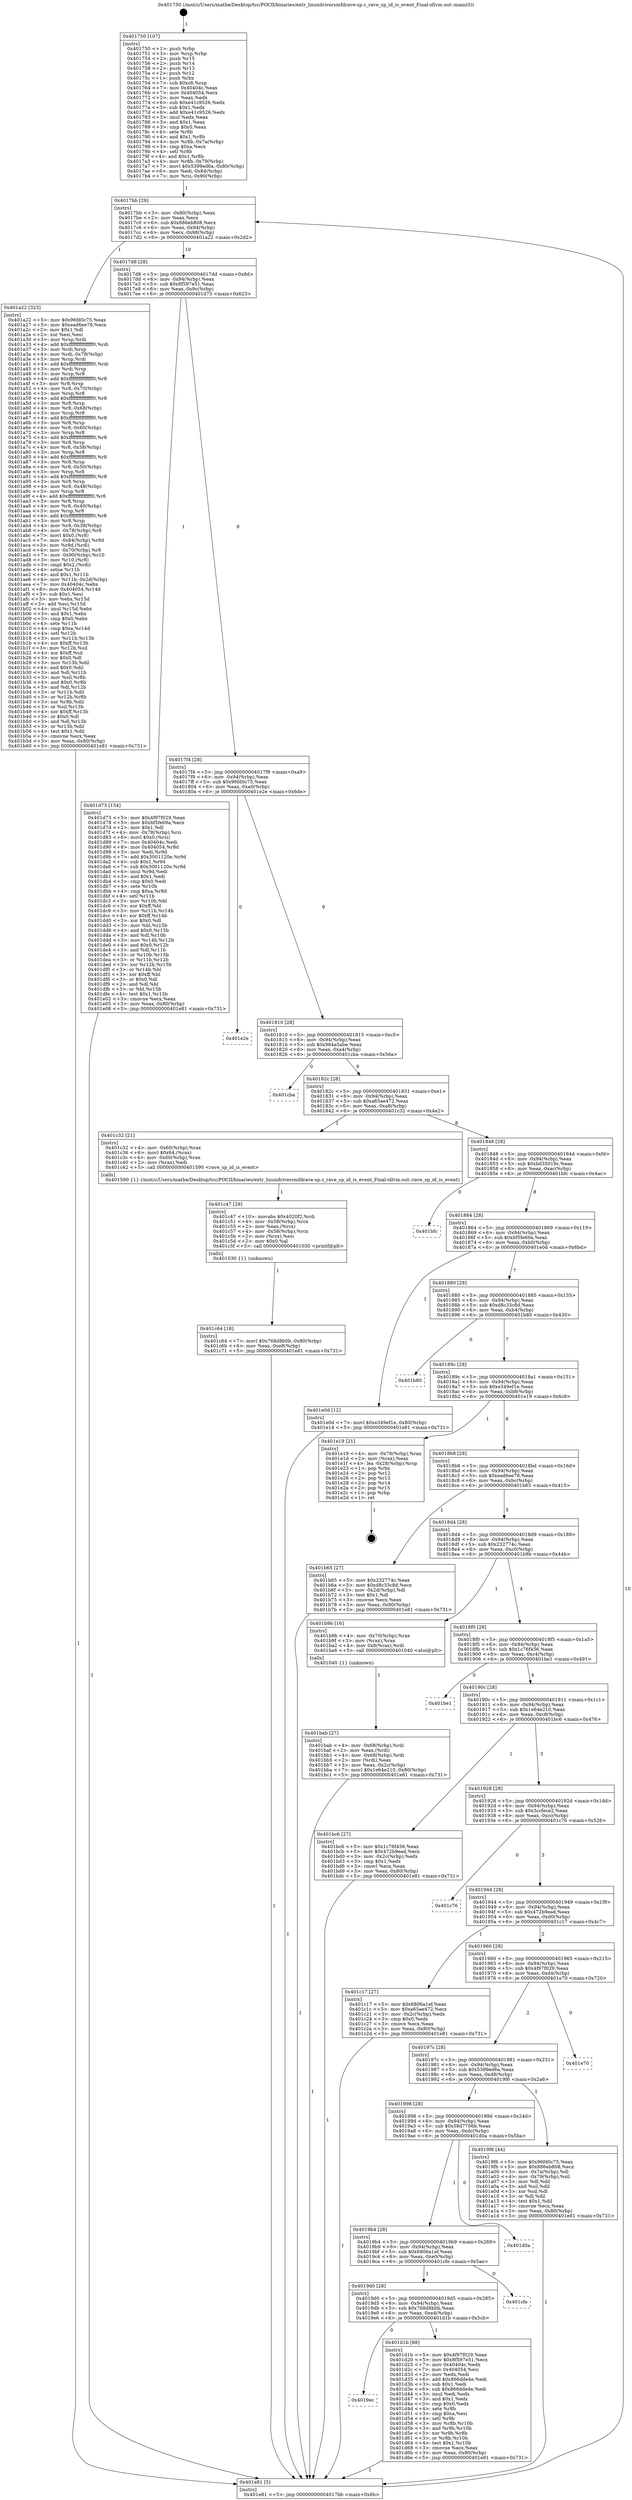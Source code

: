 digraph "0x401750" {
  label = "0x401750 (/mnt/c/Users/mathe/Desktop/tcc/POCII/binaries/extr_linuxdriversmfdrave-sp.c_rave_sp_id_is_event_Final-ollvm.out::main(0))"
  labelloc = "t"
  node[shape=record]

  Entry [label="",width=0.3,height=0.3,shape=circle,fillcolor=black,style=filled]
  "0x4017bb" [label="{
     0x4017bb [29]\l
     | [instrs]\l
     &nbsp;&nbsp;0x4017bb \<+3\>: mov -0x80(%rbp),%eax\l
     &nbsp;&nbsp;0x4017be \<+2\>: mov %eax,%ecx\l
     &nbsp;&nbsp;0x4017c0 \<+6\>: sub $0x886eb808,%ecx\l
     &nbsp;&nbsp;0x4017c6 \<+6\>: mov %eax,-0x94(%rbp)\l
     &nbsp;&nbsp;0x4017cc \<+6\>: mov %ecx,-0x98(%rbp)\l
     &nbsp;&nbsp;0x4017d2 \<+6\>: je 0000000000401a22 \<main+0x2d2\>\l
  }"]
  "0x401a22" [label="{
     0x401a22 [323]\l
     | [instrs]\l
     &nbsp;&nbsp;0x401a22 \<+5\>: mov $0x96fd0c75,%eax\l
     &nbsp;&nbsp;0x401a27 \<+5\>: mov $0xead6ee78,%ecx\l
     &nbsp;&nbsp;0x401a2c \<+2\>: mov $0x1,%dl\l
     &nbsp;&nbsp;0x401a2e \<+2\>: xor %esi,%esi\l
     &nbsp;&nbsp;0x401a30 \<+3\>: mov %rsp,%rdi\l
     &nbsp;&nbsp;0x401a33 \<+4\>: add $0xfffffffffffffff0,%rdi\l
     &nbsp;&nbsp;0x401a37 \<+3\>: mov %rdi,%rsp\l
     &nbsp;&nbsp;0x401a3a \<+4\>: mov %rdi,-0x78(%rbp)\l
     &nbsp;&nbsp;0x401a3e \<+3\>: mov %rsp,%rdi\l
     &nbsp;&nbsp;0x401a41 \<+4\>: add $0xfffffffffffffff0,%rdi\l
     &nbsp;&nbsp;0x401a45 \<+3\>: mov %rdi,%rsp\l
     &nbsp;&nbsp;0x401a48 \<+3\>: mov %rsp,%r8\l
     &nbsp;&nbsp;0x401a4b \<+4\>: add $0xfffffffffffffff0,%r8\l
     &nbsp;&nbsp;0x401a4f \<+3\>: mov %r8,%rsp\l
     &nbsp;&nbsp;0x401a52 \<+4\>: mov %r8,-0x70(%rbp)\l
     &nbsp;&nbsp;0x401a56 \<+3\>: mov %rsp,%r8\l
     &nbsp;&nbsp;0x401a59 \<+4\>: add $0xfffffffffffffff0,%r8\l
     &nbsp;&nbsp;0x401a5d \<+3\>: mov %r8,%rsp\l
     &nbsp;&nbsp;0x401a60 \<+4\>: mov %r8,-0x68(%rbp)\l
     &nbsp;&nbsp;0x401a64 \<+3\>: mov %rsp,%r8\l
     &nbsp;&nbsp;0x401a67 \<+4\>: add $0xfffffffffffffff0,%r8\l
     &nbsp;&nbsp;0x401a6b \<+3\>: mov %r8,%rsp\l
     &nbsp;&nbsp;0x401a6e \<+4\>: mov %r8,-0x60(%rbp)\l
     &nbsp;&nbsp;0x401a72 \<+3\>: mov %rsp,%r8\l
     &nbsp;&nbsp;0x401a75 \<+4\>: add $0xfffffffffffffff0,%r8\l
     &nbsp;&nbsp;0x401a79 \<+3\>: mov %r8,%rsp\l
     &nbsp;&nbsp;0x401a7c \<+4\>: mov %r8,-0x58(%rbp)\l
     &nbsp;&nbsp;0x401a80 \<+3\>: mov %rsp,%r8\l
     &nbsp;&nbsp;0x401a83 \<+4\>: add $0xfffffffffffffff0,%r8\l
     &nbsp;&nbsp;0x401a87 \<+3\>: mov %r8,%rsp\l
     &nbsp;&nbsp;0x401a8a \<+4\>: mov %r8,-0x50(%rbp)\l
     &nbsp;&nbsp;0x401a8e \<+3\>: mov %rsp,%r8\l
     &nbsp;&nbsp;0x401a91 \<+4\>: add $0xfffffffffffffff0,%r8\l
     &nbsp;&nbsp;0x401a95 \<+3\>: mov %r8,%rsp\l
     &nbsp;&nbsp;0x401a98 \<+4\>: mov %r8,-0x48(%rbp)\l
     &nbsp;&nbsp;0x401a9c \<+3\>: mov %rsp,%r8\l
     &nbsp;&nbsp;0x401a9f \<+4\>: add $0xfffffffffffffff0,%r8\l
     &nbsp;&nbsp;0x401aa3 \<+3\>: mov %r8,%rsp\l
     &nbsp;&nbsp;0x401aa6 \<+4\>: mov %r8,-0x40(%rbp)\l
     &nbsp;&nbsp;0x401aaa \<+3\>: mov %rsp,%r8\l
     &nbsp;&nbsp;0x401aad \<+4\>: add $0xfffffffffffffff0,%r8\l
     &nbsp;&nbsp;0x401ab1 \<+3\>: mov %r8,%rsp\l
     &nbsp;&nbsp;0x401ab4 \<+4\>: mov %r8,-0x38(%rbp)\l
     &nbsp;&nbsp;0x401ab8 \<+4\>: mov -0x78(%rbp),%r8\l
     &nbsp;&nbsp;0x401abc \<+7\>: movl $0x0,(%r8)\l
     &nbsp;&nbsp;0x401ac3 \<+7\>: mov -0x84(%rbp),%r9d\l
     &nbsp;&nbsp;0x401aca \<+3\>: mov %r9d,(%rdi)\l
     &nbsp;&nbsp;0x401acd \<+4\>: mov -0x70(%rbp),%r8\l
     &nbsp;&nbsp;0x401ad1 \<+7\>: mov -0x90(%rbp),%r10\l
     &nbsp;&nbsp;0x401ad8 \<+3\>: mov %r10,(%r8)\l
     &nbsp;&nbsp;0x401adb \<+3\>: cmpl $0x2,(%rdi)\l
     &nbsp;&nbsp;0x401ade \<+4\>: setne %r11b\l
     &nbsp;&nbsp;0x401ae2 \<+4\>: and $0x1,%r11b\l
     &nbsp;&nbsp;0x401ae6 \<+4\>: mov %r11b,-0x2d(%rbp)\l
     &nbsp;&nbsp;0x401aea \<+7\>: mov 0x40404c,%ebx\l
     &nbsp;&nbsp;0x401af1 \<+8\>: mov 0x404054,%r14d\l
     &nbsp;&nbsp;0x401af9 \<+3\>: sub $0x1,%esi\l
     &nbsp;&nbsp;0x401afc \<+3\>: mov %ebx,%r15d\l
     &nbsp;&nbsp;0x401aff \<+3\>: add %esi,%r15d\l
     &nbsp;&nbsp;0x401b02 \<+4\>: imul %r15d,%ebx\l
     &nbsp;&nbsp;0x401b06 \<+3\>: and $0x1,%ebx\l
     &nbsp;&nbsp;0x401b09 \<+3\>: cmp $0x0,%ebx\l
     &nbsp;&nbsp;0x401b0c \<+4\>: sete %r11b\l
     &nbsp;&nbsp;0x401b10 \<+4\>: cmp $0xa,%r14d\l
     &nbsp;&nbsp;0x401b14 \<+4\>: setl %r12b\l
     &nbsp;&nbsp;0x401b18 \<+3\>: mov %r11b,%r13b\l
     &nbsp;&nbsp;0x401b1b \<+4\>: xor $0xff,%r13b\l
     &nbsp;&nbsp;0x401b1f \<+3\>: mov %r12b,%sil\l
     &nbsp;&nbsp;0x401b22 \<+4\>: xor $0xff,%sil\l
     &nbsp;&nbsp;0x401b26 \<+3\>: xor $0x0,%dl\l
     &nbsp;&nbsp;0x401b29 \<+3\>: mov %r13b,%dil\l
     &nbsp;&nbsp;0x401b2c \<+4\>: and $0x0,%dil\l
     &nbsp;&nbsp;0x401b30 \<+3\>: and %dl,%r11b\l
     &nbsp;&nbsp;0x401b33 \<+3\>: mov %sil,%r8b\l
     &nbsp;&nbsp;0x401b36 \<+4\>: and $0x0,%r8b\l
     &nbsp;&nbsp;0x401b3a \<+3\>: and %dl,%r12b\l
     &nbsp;&nbsp;0x401b3d \<+3\>: or %r11b,%dil\l
     &nbsp;&nbsp;0x401b40 \<+3\>: or %r12b,%r8b\l
     &nbsp;&nbsp;0x401b43 \<+3\>: xor %r8b,%dil\l
     &nbsp;&nbsp;0x401b46 \<+3\>: or %sil,%r13b\l
     &nbsp;&nbsp;0x401b49 \<+4\>: xor $0xff,%r13b\l
     &nbsp;&nbsp;0x401b4d \<+3\>: or $0x0,%dl\l
     &nbsp;&nbsp;0x401b50 \<+3\>: and %dl,%r13b\l
     &nbsp;&nbsp;0x401b53 \<+3\>: or %r13b,%dil\l
     &nbsp;&nbsp;0x401b56 \<+4\>: test $0x1,%dil\l
     &nbsp;&nbsp;0x401b5a \<+3\>: cmovne %ecx,%eax\l
     &nbsp;&nbsp;0x401b5d \<+3\>: mov %eax,-0x80(%rbp)\l
     &nbsp;&nbsp;0x401b60 \<+5\>: jmp 0000000000401e81 \<main+0x731\>\l
  }"]
  "0x4017d8" [label="{
     0x4017d8 [28]\l
     | [instrs]\l
     &nbsp;&nbsp;0x4017d8 \<+5\>: jmp 00000000004017dd \<main+0x8d\>\l
     &nbsp;&nbsp;0x4017dd \<+6\>: mov -0x94(%rbp),%eax\l
     &nbsp;&nbsp;0x4017e3 \<+5\>: sub $0x8f597e51,%eax\l
     &nbsp;&nbsp;0x4017e8 \<+6\>: mov %eax,-0x9c(%rbp)\l
     &nbsp;&nbsp;0x4017ee \<+6\>: je 0000000000401d73 \<main+0x623\>\l
  }"]
  Exit [label="",width=0.3,height=0.3,shape=circle,fillcolor=black,style=filled,peripheries=2]
  "0x401d73" [label="{
     0x401d73 [154]\l
     | [instrs]\l
     &nbsp;&nbsp;0x401d73 \<+5\>: mov $0x4f97f029,%eax\l
     &nbsp;&nbsp;0x401d78 \<+5\>: mov $0xbf5fe69a,%ecx\l
     &nbsp;&nbsp;0x401d7d \<+2\>: mov $0x1,%dl\l
     &nbsp;&nbsp;0x401d7f \<+4\>: mov -0x78(%rbp),%rsi\l
     &nbsp;&nbsp;0x401d83 \<+6\>: movl $0x0,(%rsi)\l
     &nbsp;&nbsp;0x401d89 \<+7\>: mov 0x40404c,%edi\l
     &nbsp;&nbsp;0x401d90 \<+8\>: mov 0x404054,%r8d\l
     &nbsp;&nbsp;0x401d98 \<+3\>: mov %edi,%r9d\l
     &nbsp;&nbsp;0x401d9b \<+7\>: add $0x3001120e,%r9d\l
     &nbsp;&nbsp;0x401da2 \<+4\>: sub $0x1,%r9d\l
     &nbsp;&nbsp;0x401da6 \<+7\>: sub $0x3001120e,%r9d\l
     &nbsp;&nbsp;0x401dad \<+4\>: imul %r9d,%edi\l
     &nbsp;&nbsp;0x401db1 \<+3\>: and $0x1,%edi\l
     &nbsp;&nbsp;0x401db4 \<+3\>: cmp $0x0,%edi\l
     &nbsp;&nbsp;0x401db7 \<+4\>: sete %r10b\l
     &nbsp;&nbsp;0x401dbb \<+4\>: cmp $0xa,%r8d\l
     &nbsp;&nbsp;0x401dbf \<+4\>: setl %r11b\l
     &nbsp;&nbsp;0x401dc3 \<+3\>: mov %r10b,%bl\l
     &nbsp;&nbsp;0x401dc6 \<+3\>: xor $0xff,%bl\l
     &nbsp;&nbsp;0x401dc9 \<+3\>: mov %r11b,%r14b\l
     &nbsp;&nbsp;0x401dcc \<+4\>: xor $0xff,%r14b\l
     &nbsp;&nbsp;0x401dd0 \<+3\>: xor $0x0,%dl\l
     &nbsp;&nbsp;0x401dd3 \<+3\>: mov %bl,%r15b\l
     &nbsp;&nbsp;0x401dd6 \<+4\>: and $0x0,%r15b\l
     &nbsp;&nbsp;0x401dda \<+3\>: and %dl,%r10b\l
     &nbsp;&nbsp;0x401ddd \<+3\>: mov %r14b,%r12b\l
     &nbsp;&nbsp;0x401de0 \<+4\>: and $0x0,%r12b\l
     &nbsp;&nbsp;0x401de4 \<+3\>: and %dl,%r11b\l
     &nbsp;&nbsp;0x401de7 \<+3\>: or %r10b,%r15b\l
     &nbsp;&nbsp;0x401dea \<+3\>: or %r11b,%r12b\l
     &nbsp;&nbsp;0x401ded \<+3\>: xor %r12b,%r15b\l
     &nbsp;&nbsp;0x401df0 \<+3\>: or %r14b,%bl\l
     &nbsp;&nbsp;0x401df3 \<+3\>: xor $0xff,%bl\l
     &nbsp;&nbsp;0x401df6 \<+3\>: or $0x0,%dl\l
     &nbsp;&nbsp;0x401df9 \<+2\>: and %dl,%bl\l
     &nbsp;&nbsp;0x401dfb \<+3\>: or %bl,%r15b\l
     &nbsp;&nbsp;0x401dfe \<+4\>: test $0x1,%r15b\l
     &nbsp;&nbsp;0x401e02 \<+3\>: cmovne %ecx,%eax\l
     &nbsp;&nbsp;0x401e05 \<+3\>: mov %eax,-0x80(%rbp)\l
     &nbsp;&nbsp;0x401e08 \<+5\>: jmp 0000000000401e81 \<main+0x731\>\l
  }"]
  "0x4017f4" [label="{
     0x4017f4 [28]\l
     | [instrs]\l
     &nbsp;&nbsp;0x4017f4 \<+5\>: jmp 00000000004017f9 \<main+0xa9\>\l
     &nbsp;&nbsp;0x4017f9 \<+6\>: mov -0x94(%rbp),%eax\l
     &nbsp;&nbsp;0x4017ff \<+5\>: sub $0x96fd0c75,%eax\l
     &nbsp;&nbsp;0x401804 \<+6\>: mov %eax,-0xa0(%rbp)\l
     &nbsp;&nbsp;0x40180a \<+6\>: je 0000000000401e2e \<main+0x6de\>\l
  }"]
  "0x4019ec" [label="{
     0x4019ec\l
  }", style=dashed]
  "0x401e2e" [label="{
     0x401e2e\l
  }", style=dashed]
  "0x401810" [label="{
     0x401810 [28]\l
     | [instrs]\l
     &nbsp;&nbsp;0x401810 \<+5\>: jmp 0000000000401815 \<main+0xc5\>\l
     &nbsp;&nbsp;0x401815 \<+6\>: mov -0x94(%rbp),%eax\l
     &nbsp;&nbsp;0x40181b \<+5\>: sub $0x984a5abe,%eax\l
     &nbsp;&nbsp;0x401820 \<+6\>: mov %eax,-0xa4(%rbp)\l
     &nbsp;&nbsp;0x401826 \<+6\>: je 0000000000401cba \<main+0x56a\>\l
  }"]
  "0x401d1b" [label="{
     0x401d1b [88]\l
     | [instrs]\l
     &nbsp;&nbsp;0x401d1b \<+5\>: mov $0x4f97f029,%eax\l
     &nbsp;&nbsp;0x401d20 \<+5\>: mov $0x8f597e51,%ecx\l
     &nbsp;&nbsp;0x401d25 \<+7\>: mov 0x40404c,%edx\l
     &nbsp;&nbsp;0x401d2c \<+7\>: mov 0x404054,%esi\l
     &nbsp;&nbsp;0x401d33 \<+2\>: mov %edx,%edi\l
     &nbsp;&nbsp;0x401d35 \<+6\>: add $0x866dde4e,%edi\l
     &nbsp;&nbsp;0x401d3b \<+3\>: sub $0x1,%edi\l
     &nbsp;&nbsp;0x401d3e \<+6\>: sub $0x866dde4e,%edi\l
     &nbsp;&nbsp;0x401d44 \<+3\>: imul %edi,%edx\l
     &nbsp;&nbsp;0x401d47 \<+3\>: and $0x1,%edx\l
     &nbsp;&nbsp;0x401d4a \<+3\>: cmp $0x0,%edx\l
     &nbsp;&nbsp;0x401d4d \<+4\>: sete %r8b\l
     &nbsp;&nbsp;0x401d51 \<+3\>: cmp $0xa,%esi\l
     &nbsp;&nbsp;0x401d54 \<+4\>: setl %r9b\l
     &nbsp;&nbsp;0x401d58 \<+3\>: mov %r8b,%r10b\l
     &nbsp;&nbsp;0x401d5b \<+3\>: and %r9b,%r10b\l
     &nbsp;&nbsp;0x401d5e \<+3\>: xor %r9b,%r8b\l
     &nbsp;&nbsp;0x401d61 \<+3\>: or %r8b,%r10b\l
     &nbsp;&nbsp;0x401d64 \<+4\>: test $0x1,%r10b\l
     &nbsp;&nbsp;0x401d68 \<+3\>: cmovne %ecx,%eax\l
     &nbsp;&nbsp;0x401d6b \<+3\>: mov %eax,-0x80(%rbp)\l
     &nbsp;&nbsp;0x401d6e \<+5\>: jmp 0000000000401e81 \<main+0x731\>\l
  }"]
  "0x401cba" [label="{
     0x401cba\l
  }", style=dashed]
  "0x40182c" [label="{
     0x40182c [28]\l
     | [instrs]\l
     &nbsp;&nbsp;0x40182c \<+5\>: jmp 0000000000401831 \<main+0xe1\>\l
     &nbsp;&nbsp;0x401831 \<+6\>: mov -0x94(%rbp),%eax\l
     &nbsp;&nbsp;0x401837 \<+5\>: sub $0xa65ae472,%eax\l
     &nbsp;&nbsp;0x40183c \<+6\>: mov %eax,-0xa8(%rbp)\l
     &nbsp;&nbsp;0x401842 \<+6\>: je 0000000000401c32 \<main+0x4e2\>\l
  }"]
  "0x4019d0" [label="{
     0x4019d0 [28]\l
     | [instrs]\l
     &nbsp;&nbsp;0x4019d0 \<+5\>: jmp 00000000004019d5 \<main+0x285\>\l
     &nbsp;&nbsp;0x4019d5 \<+6\>: mov -0x94(%rbp),%eax\l
     &nbsp;&nbsp;0x4019db \<+5\>: sub $0x768d8b0b,%eax\l
     &nbsp;&nbsp;0x4019e0 \<+6\>: mov %eax,-0xe4(%rbp)\l
     &nbsp;&nbsp;0x4019e6 \<+6\>: je 0000000000401d1b \<main+0x5cb\>\l
  }"]
  "0x401c32" [label="{
     0x401c32 [21]\l
     | [instrs]\l
     &nbsp;&nbsp;0x401c32 \<+4\>: mov -0x60(%rbp),%rax\l
     &nbsp;&nbsp;0x401c36 \<+6\>: movl $0x64,(%rax)\l
     &nbsp;&nbsp;0x401c3c \<+4\>: mov -0x60(%rbp),%rax\l
     &nbsp;&nbsp;0x401c40 \<+2\>: mov (%rax),%edi\l
     &nbsp;&nbsp;0x401c42 \<+5\>: call 0000000000401590 \<rave_sp_id_is_event\>\l
     | [calls]\l
     &nbsp;&nbsp;0x401590 \{1\} (/mnt/c/Users/mathe/Desktop/tcc/POCII/binaries/extr_linuxdriversmfdrave-sp.c_rave_sp_id_is_event_Final-ollvm.out::rave_sp_id_is_event)\l
  }"]
  "0x401848" [label="{
     0x401848 [28]\l
     | [instrs]\l
     &nbsp;&nbsp;0x401848 \<+5\>: jmp 000000000040184d \<main+0xfd\>\l
     &nbsp;&nbsp;0x40184d \<+6\>: mov -0x94(%rbp),%eax\l
     &nbsp;&nbsp;0x401853 \<+5\>: sub $0xbd35019c,%eax\l
     &nbsp;&nbsp;0x401858 \<+6\>: mov %eax,-0xac(%rbp)\l
     &nbsp;&nbsp;0x40185e \<+6\>: je 0000000000401bfc \<main+0x4ac\>\l
  }"]
  "0x401cfe" [label="{
     0x401cfe\l
  }", style=dashed]
  "0x401bfc" [label="{
     0x401bfc\l
  }", style=dashed]
  "0x401864" [label="{
     0x401864 [28]\l
     | [instrs]\l
     &nbsp;&nbsp;0x401864 \<+5\>: jmp 0000000000401869 \<main+0x119\>\l
     &nbsp;&nbsp;0x401869 \<+6\>: mov -0x94(%rbp),%eax\l
     &nbsp;&nbsp;0x40186f \<+5\>: sub $0xbf5fe69a,%eax\l
     &nbsp;&nbsp;0x401874 \<+6\>: mov %eax,-0xb0(%rbp)\l
     &nbsp;&nbsp;0x40187a \<+6\>: je 0000000000401e0d \<main+0x6bd\>\l
  }"]
  "0x4019b4" [label="{
     0x4019b4 [28]\l
     | [instrs]\l
     &nbsp;&nbsp;0x4019b4 \<+5\>: jmp 00000000004019b9 \<main+0x269\>\l
     &nbsp;&nbsp;0x4019b9 \<+6\>: mov -0x94(%rbp),%eax\l
     &nbsp;&nbsp;0x4019bf \<+5\>: sub $0x6806a1ef,%eax\l
     &nbsp;&nbsp;0x4019c4 \<+6\>: mov %eax,-0xe0(%rbp)\l
     &nbsp;&nbsp;0x4019ca \<+6\>: je 0000000000401cfe \<main+0x5ae\>\l
  }"]
  "0x401e0d" [label="{
     0x401e0d [12]\l
     | [instrs]\l
     &nbsp;&nbsp;0x401e0d \<+7\>: movl $0xe349ef1e,-0x80(%rbp)\l
     &nbsp;&nbsp;0x401e14 \<+5\>: jmp 0000000000401e81 \<main+0x731\>\l
  }"]
  "0x401880" [label="{
     0x401880 [28]\l
     | [instrs]\l
     &nbsp;&nbsp;0x401880 \<+5\>: jmp 0000000000401885 \<main+0x135\>\l
     &nbsp;&nbsp;0x401885 \<+6\>: mov -0x94(%rbp),%eax\l
     &nbsp;&nbsp;0x40188b \<+5\>: sub $0xd8c33c8d,%eax\l
     &nbsp;&nbsp;0x401890 \<+6\>: mov %eax,-0xb4(%rbp)\l
     &nbsp;&nbsp;0x401896 \<+6\>: je 0000000000401b80 \<main+0x430\>\l
  }"]
  "0x401d0a" [label="{
     0x401d0a\l
  }", style=dashed]
  "0x401b80" [label="{
     0x401b80\l
  }", style=dashed]
  "0x40189c" [label="{
     0x40189c [28]\l
     | [instrs]\l
     &nbsp;&nbsp;0x40189c \<+5\>: jmp 00000000004018a1 \<main+0x151\>\l
     &nbsp;&nbsp;0x4018a1 \<+6\>: mov -0x94(%rbp),%eax\l
     &nbsp;&nbsp;0x4018a7 \<+5\>: sub $0xe349ef1e,%eax\l
     &nbsp;&nbsp;0x4018ac \<+6\>: mov %eax,-0xb8(%rbp)\l
     &nbsp;&nbsp;0x4018b2 \<+6\>: je 0000000000401e19 \<main+0x6c9\>\l
  }"]
  "0x401c64" [label="{
     0x401c64 [18]\l
     | [instrs]\l
     &nbsp;&nbsp;0x401c64 \<+7\>: movl $0x768d8b0b,-0x80(%rbp)\l
     &nbsp;&nbsp;0x401c6b \<+6\>: mov %eax,-0xe8(%rbp)\l
     &nbsp;&nbsp;0x401c71 \<+5\>: jmp 0000000000401e81 \<main+0x731\>\l
  }"]
  "0x401e19" [label="{
     0x401e19 [21]\l
     | [instrs]\l
     &nbsp;&nbsp;0x401e19 \<+4\>: mov -0x78(%rbp),%rax\l
     &nbsp;&nbsp;0x401e1d \<+2\>: mov (%rax),%eax\l
     &nbsp;&nbsp;0x401e1f \<+4\>: lea -0x28(%rbp),%rsp\l
     &nbsp;&nbsp;0x401e23 \<+1\>: pop %rbx\l
     &nbsp;&nbsp;0x401e24 \<+2\>: pop %r12\l
     &nbsp;&nbsp;0x401e26 \<+2\>: pop %r13\l
     &nbsp;&nbsp;0x401e28 \<+2\>: pop %r14\l
     &nbsp;&nbsp;0x401e2a \<+2\>: pop %r15\l
     &nbsp;&nbsp;0x401e2c \<+1\>: pop %rbp\l
     &nbsp;&nbsp;0x401e2d \<+1\>: ret\l
  }"]
  "0x4018b8" [label="{
     0x4018b8 [28]\l
     | [instrs]\l
     &nbsp;&nbsp;0x4018b8 \<+5\>: jmp 00000000004018bd \<main+0x16d\>\l
     &nbsp;&nbsp;0x4018bd \<+6\>: mov -0x94(%rbp),%eax\l
     &nbsp;&nbsp;0x4018c3 \<+5\>: sub $0xead6ee78,%eax\l
     &nbsp;&nbsp;0x4018c8 \<+6\>: mov %eax,-0xbc(%rbp)\l
     &nbsp;&nbsp;0x4018ce \<+6\>: je 0000000000401b65 \<main+0x415\>\l
  }"]
  "0x401c47" [label="{
     0x401c47 [29]\l
     | [instrs]\l
     &nbsp;&nbsp;0x401c47 \<+10\>: movabs $0x4020f2,%rdi\l
     &nbsp;&nbsp;0x401c51 \<+4\>: mov -0x58(%rbp),%rcx\l
     &nbsp;&nbsp;0x401c55 \<+2\>: mov %eax,(%rcx)\l
     &nbsp;&nbsp;0x401c57 \<+4\>: mov -0x58(%rbp),%rcx\l
     &nbsp;&nbsp;0x401c5b \<+2\>: mov (%rcx),%esi\l
     &nbsp;&nbsp;0x401c5d \<+2\>: mov $0x0,%al\l
     &nbsp;&nbsp;0x401c5f \<+5\>: call 0000000000401030 \<printf@plt\>\l
     | [calls]\l
     &nbsp;&nbsp;0x401030 \{1\} (unknown)\l
  }"]
  "0x401b65" [label="{
     0x401b65 [27]\l
     | [instrs]\l
     &nbsp;&nbsp;0x401b65 \<+5\>: mov $0x232774c,%eax\l
     &nbsp;&nbsp;0x401b6a \<+5\>: mov $0xd8c33c8d,%ecx\l
     &nbsp;&nbsp;0x401b6f \<+3\>: mov -0x2d(%rbp),%dl\l
     &nbsp;&nbsp;0x401b72 \<+3\>: test $0x1,%dl\l
     &nbsp;&nbsp;0x401b75 \<+3\>: cmovne %ecx,%eax\l
     &nbsp;&nbsp;0x401b78 \<+3\>: mov %eax,-0x80(%rbp)\l
     &nbsp;&nbsp;0x401b7b \<+5\>: jmp 0000000000401e81 \<main+0x731\>\l
  }"]
  "0x4018d4" [label="{
     0x4018d4 [28]\l
     | [instrs]\l
     &nbsp;&nbsp;0x4018d4 \<+5\>: jmp 00000000004018d9 \<main+0x189\>\l
     &nbsp;&nbsp;0x4018d9 \<+6\>: mov -0x94(%rbp),%eax\l
     &nbsp;&nbsp;0x4018df \<+5\>: sub $0x232774c,%eax\l
     &nbsp;&nbsp;0x4018e4 \<+6\>: mov %eax,-0xc0(%rbp)\l
     &nbsp;&nbsp;0x4018ea \<+6\>: je 0000000000401b9b \<main+0x44b\>\l
  }"]
  "0x401bab" [label="{
     0x401bab [27]\l
     | [instrs]\l
     &nbsp;&nbsp;0x401bab \<+4\>: mov -0x68(%rbp),%rdi\l
     &nbsp;&nbsp;0x401baf \<+2\>: mov %eax,(%rdi)\l
     &nbsp;&nbsp;0x401bb1 \<+4\>: mov -0x68(%rbp),%rdi\l
     &nbsp;&nbsp;0x401bb5 \<+2\>: mov (%rdi),%eax\l
     &nbsp;&nbsp;0x401bb7 \<+3\>: mov %eax,-0x2c(%rbp)\l
     &nbsp;&nbsp;0x401bba \<+7\>: movl $0x1e64e210,-0x80(%rbp)\l
     &nbsp;&nbsp;0x401bc1 \<+5\>: jmp 0000000000401e81 \<main+0x731\>\l
  }"]
  "0x401b9b" [label="{
     0x401b9b [16]\l
     | [instrs]\l
     &nbsp;&nbsp;0x401b9b \<+4\>: mov -0x70(%rbp),%rax\l
     &nbsp;&nbsp;0x401b9f \<+3\>: mov (%rax),%rax\l
     &nbsp;&nbsp;0x401ba2 \<+4\>: mov 0x8(%rax),%rdi\l
     &nbsp;&nbsp;0x401ba6 \<+5\>: call 0000000000401040 \<atoi@plt\>\l
     | [calls]\l
     &nbsp;&nbsp;0x401040 \{1\} (unknown)\l
  }"]
  "0x4018f0" [label="{
     0x4018f0 [28]\l
     | [instrs]\l
     &nbsp;&nbsp;0x4018f0 \<+5\>: jmp 00000000004018f5 \<main+0x1a5\>\l
     &nbsp;&nbsp;0x4018f5 \<+6\>: mov -0x94(%rbp),%eax\l
     &nbsp;&nbsp;0x4018fb \<+5\>: sub $0x1c76f456,%eax\l
     &nbsp;&nbsp;0x401900 \<+6\>: mov %eax,-0xc4(%rbp)\l
     &nbsp;&nbsp;0x401906 \<+6\>: je 0000000000401be1 \<main+0x491\>\l
  }"]
  "0x401750" [label="{
     0x401750 [107]\l
     | [instrs]\l
     &nbsp;&nbsp;0x401750 \<+1\>: push %rbp\l
     &nbsp;&nbsp;0x401751 \<+3\>: mov %rsp,%rbp\l
     &nbsp;&nbsp;0x401754 \<+2\>: push %r15\l
     &nbsp;&nbsp;0x401756 \<+2\>: push %r14\l
     &nbsp;&nbsp;0x401758 \<+2\>: push %r13\l
     &nbsp;&nbsp;0x40175a \<+2\>: push %r12\l
     &nbsp;&nbsp;0x40175c \<+1\>: push %rbx\l
     &nbsp;&nbsp;0x40175d \<+7\>: sub $0xc8,%rsp\l
     &nbsp;&nbsp;0x401764 \<+7\>: mov 0x40404c,%eax\l
     &nbsp;&nbsp;0x40176b \<+7\>: mov 0x404054,%ecx\l
     &nbsp;&nbsp;0x401772 \<+2\>: mov %eax,%edx\l
     &nbsp;&nbsp;0x401774 \<+6\>: sub $0xe41c9526,%edx\l
     &nbsp;&nbsp;0x40177a \<+3\>: sub $0x1,%edx\l
     &nbsp;&nbsp;0x40177d \<+6\>: add $0xe41c9526,%edx\l
     &nbsp;&nbsp;0x401783 \<+3\>: imul %edx,%eax\l
     &nbsp;&nbsp;0x401786 \<+3\>: and $0x1,%eax\l
     &nbsp;&nbsp;0x401789 \<+3\>: cmp $0x0,%eax\l
     &nbsp;&nbsp;0x40178c \<+4\>: sete %r8b\l
     &nbsp;&nbsp;0x401790 \<+4\>: and $0x1,%r8b\l
     &nbsp;&nbsp;0x401794 \<+4\>: mov %r8b,-0x7a(%rbp)\l
     &nbsp;&nbsp;0x401798 \<+3\>: cmp $0xa,%ecx\l
     &nbsp;&nbsp;0x40179b \<+4\>: setl %r8b\l
     &nbsp;&nbsp;0x40179f \<+4\>: and $0x1,%r8b\l
     &nbsp;&nbsp;0x4017a3 \<+4\>: mov %r8b,-0x79(%rbp)\l
     &nbsp;&nbsp;0x4017a7 \<+7\>: movl $0x5399ed6a,-0x80(%rbp)\l
     &nbsp;&nbsp;0x4017ae \<+6\>: mov %edi,-0x84(%rbp)\l
     &nbsp;&nbsp;0x4017b4 \<+7\>: mov %rsi,-0x90(%rbp)\l
  }"]
  "0x401be1" [label="{
     0x401be1\l
  }", style=dashed]
  "0x40190c" [label="{
     0x40190c [28]\l
     | [instrs]\l
     &nbsp;&nbsp;0x40190c \<+5\>: jmp 0000000000401911 \<main+0x1c1\>\l
     &nbsp;&nbsp;0x401911 \<+6\>: mov -0x94(%rbp),%eax\l
     &nbsp;&nbsp;0x401917 \<+5\>: sub $0x1e64e210,%eax\l
     &nbsp;&nbsp;0x40191c \<+6\>: mov %eax,-0xc8(%rbp)\l
     &nbsp;&nbsp;0x401922 \<+6\>: je 0000000000401bc6 \<main+0x476\>\l
  }"]
  "0x401e81" [label="{
     0x401e81 [5]\l
     | [instrs]\l
     &nbsp;&nbsp;0x401e81 \<+5\>: jmp 00000000004017bb \<main+0x6b\>\l
  }"]
  "0x401bc6" [label="{
     0x401bc6 [27]\l
     | [instrs]\l
     &nbsp;&nbsp;0x401bc6 \<+5\>: mov $0x1c76f456,%eax\l
     &nbsp;&nbsp;0x401bcb \<+5\>: mov $0x472b9ead,%ecx\l
     &nbsp;&nbsp;0x401bd0 \<+3\>: mov -0x2c(%rbp),%edx\l
     &nbsp;&nbsp;0x401bd3 \<+3\>: cmp $0x1,%edx\l
     &nbsp;&nbsp;0x401bd6 \<+3\>: cmovl %ecx,%eax\l
     &nbsp;&nbsp;0x401bd9 \<+3\>: mov %eax,-0x80(%rbp)\l
     &nbsp;&nbsp;0x401bdc \<+5\>: jmp 0000000000401e81 \<main+0x731\>\l
  }"]
  "0x401928" [label="{
     0x401928 [28]\l
     | [instrs]\l
     &nbsp;&nbsp;0x401928 \<+5\>: jmp 000000000040192d \<main+0x1dd\>\l
     &nbsp;&nbsp;0x40192d \<+6\>: mov -0x94(%rbp),%eax\l
     &nbsp;&nbsp;0x401933 \<+5\>: sub $0x3ccfece2,%eax\l
     &nbsp;&nbsp;0x401938 \<+6\>: mov %eax,-0xcc(%rbp)\l
     &nbsp;&nbsp;0x40193e \<+6\>: je 0000000000401c76 \<main+0x526\>\l
  }"]
  "0x401998" [label="{
     0x401998 [28]\l
     | [instrs]\l
     &nbsp;&nbsp;0x401998 \<+5\>: jmp 000000000040199d \<main+0x24d\>\l
     &nbsp;&nbsp;0x40199d \<+6\>: mov -0x94(%rbp),%eax\l
     &nbsp;&nbsp;0x4019a3 \<+5\>: sub $0x58d7706b,%eax\l
     &nbsp;&nbsp;0x4019a8 \<+6\>: mov %eax,-0xdc(%rbp)\l
     &nbsp;&nbsp;0x4019ae \<+6\>: je 0000000000401d0a \<main+0x5ba\>\l
  }"]
  "0x401c76" [label="{
     0x401c76\l
  }", style=dashed]
  "0x401944" [label="{
     0x401944 [28]\l
     | [instrs]\l
     &nbsp;&nbsp;0x401944 \<+5\>: jmp 0000000000401949 \<main+0x1f9\>\l
     &nbsp;&nbsp;0x401949 \<+6\>: mov -0x94(%rbp),%eax\l
     &nbsp;&nbsp;0x40194f \<+5\>: sub $0x472b9ead,%eax\l
     &nbsp;&nbsp;0x401954 \<+6\>: mov %eax,-0xd0(%rbp)\l
     &nbsp;&nbsp;0x40195a \<+6\>: je 0000000000401c17 \<main+0x4c7\>\l
  }"]
  "0x4019f6" [label="{
     0x4019f6 [44]\l
     | [instrs]\l
     &nbsp;&nbsp;0x4019f6 \<+5\>: mov $0x96fd0c75,%eax\l
     &nbsp;&nbsp;0x4019fb \<+5\>: mov $0x886eb808,%ecx\l
     &nbsp;&nbsp;0x401a00 \<+3\>: mov -0x7a(%rbp),%dl\l
     &nbsp;&nbsp;0x401a03 \<+4\>: mov -0x79(%rbp),%sil\l
     &nbsp;&nbsp;0x401a07 \<+3\>: mov %dl,%dil\l
     &nbsp;&nbsp;0x401a0a \<+3\>: and %sil,%dil\l
     &nbsp;&nbsp;0x401a0d \<+3\>: xor %sil,%dl\l
     &nbsp;&nbsp;0x401a10 \<+3\>: or %dl,%dil\l
     &nbsp;&nbsp;0x401a13 \<+4\>: test $0x1,%dil\l
     &nbsp;&nbsp;0x401a17 \<+3\>: cmovne %ecx,%eax\l
     &nbsp;&nbsp;0x401a1a \<+3\>: mov %eax,-0x80(%rbp)\l
     &nbsp;&nbsp;0x401a1d \<+5\>: jmp 0000000000401e81 \<main+0x731\>\l
  }"]
  "0x401c17" [label="{
     0x401c17 [27]\l
     | [instrs]\l
     &nbsp;&nbsp;0x401c17 \<+5\>: mov $0x6806a1ef,%eax\l
     &nbsp;&nbsp;0x401c1c \<+5\>: mov $0xa65ae472,%ecx\l
     &nbsp;&nbsp;0x401c21 \<+3\>: mov -0x2c(%rbp),%edx\l
     &nbsp;&nbsp;0x401c24 \<+3\>: cmp $0x0,%edx\l
     &nbsp;&nbsp;0x401c27 \<+3\>: cmove %ecx,%eax\l
     &nbsp;&nbsp;0x401c2a \<+3\>: mov %eax,-0x80(%rbp)\l
     &nbsp;&nbsp;0x401c2d \<+5\>: jmp 0000000000401e81 \<main+0x731\>\l
  }"]
  "0x401960" [label="{
     0x401960 [28]\l
     | [instrs]\l
     &nbsp;&nbsp;0x401960 \<+5\>: jmp 0000000000401965 \<main+0x215\>\l
     &nbsp;&nbsp;0x401965 \<+6\>: mov -0x94(%rbp),%eax\l
     &nbsp;&nbsp;0x40196b \<+5\>: sub $0x4f97f029,%eax\l
     &nbsp;&nbsp;0x401970 \<+6\>: mov %eax,-0xd4(%rbp)\l
     &nbsp;&nbsp;0x401976 \<+6\>: je 0000000000401e70 \<main+0x720\>\l
  }"]
  "0x40197c" [label="{
     0x40197c [28]\l
     | [instrs]\l
     &nbsp;&nbsp;0x40197c \<+5\>: jmp 0000000000401981 \<main+0x231\>\l
     &nbsp;&nbsp;0x401981 \<+6\>: mov -0x94(%rbp),%eax\l
     &nbsp;&nbsp;0x401987 \<+5\>: sub $0x5399ed6a,%eax\l
     &nbsp;&nbsp;0x40198c \<+6\>: mov %eax,-0xd8(%rbp)\l
     &nbsp;&nbsp;0x401992 \<+6\>: je 00000000004019f6 \<main+0x2a6\>\l
  }"]
  "0x401e70" [label="{
     0x401e70\l
  }", style=dashed]
  Entry -> "0x401750" [label=" 1"]
  "0x4017bb" -> "0x401a22" [label=" 1"]
  "0x4017bb" -> "0x4017d8" [label=" 10"]
  "0x401e19" -> Exit [label=" 1"]
  "0x4017d8" -> "0x401d73" [label=" 1"]
  "0x4017d8" -> "0x4017f4" [label=" 9"]
  "0x401e0d" -> "0x401e81" [label=" 1"]
  "0x4017f4" -> "0x401e2e" [label=" 0"]
  "0x4017f4" -> "0x401810" [label=" 9"]
  "0x401d73" -> "0x401e81" [label=" 1"]
  "0x401810" -> "0x401cba" [label=" 0"]
  "0x401810" -> "0x40182c" [label=" 9"]
  "0x401d1b" -> "0x401e81" [label=" 1"]
  "0x40182c" -> "0x401c32" [label=" 1"]
  "0x40182c" -> "0x401848" [label=" 8"]
  "0x4019d0" -> "0x401d1b" [label=" 1"]
  "0x401848" -> "0x401bfc" [label=" 0"]
  "0x401848" -> "0x401864" [label=" 8"]
  "0x4019d0" -> "0x4019ec" [label=" 0"]
  "0x401864" -> "0x401e0d" [label=" 1"]
  "0x401864" -> "0x401880" [label=" 7"]
  "0x4019b4" -> "0x401cfe" [label=" 0"]
  "0x401880" -> "0x401b80" [label=" 0"]
  "0x401880" -> "0x40189c" [label=" 7"]
  "0x4019b4" -> "0x4019d0" [label=" 1"]
  "0x40189c" -> "0x401e19" [label=" 1"]
  "0x40189c" -> "0x4018b8" [label=" 6"]
  "0x401998" -> "0x401d0a" [label=" 0"]
  "0x4018b8" -> "0x401b65" [label=" 1"]
  "0x4018b8" -> "0x4018d4" [label=" 5"]
  "0x401998" -> "0x4019b4" [label=" 1"]
  "0x4018d4" -> "0x401b9b" [label=" 1"]
  "0x4018d4" -> "0x4018f0" [label=" 4"]
  "0x401c64" -> "0x401e81" [label=" 1"]
  "0x4018f0" -> "0x401be1" [label=" 0"]
  "0x4018f0" -> "0x40190c" [label=" 4"]
  "0x401c32" -> "0x401c47" [label=" 1"]
  "0x40190c" -> "0x401bc6" [label=" 1"]
  "0x40190c" -> "0x401928" [label=" 3"]
  "0x401c17" -> "0x401e81" [label=" 1"]
  "0x401928" -> "0x401c76" [label=" 0"]
  "0x401928" -> "0x401944" [label=" 3"]
  "0x401bc6" -> "0x401e81" [label=" 1"]
  "0x401944" -> "0x401c17" [label=" 1"]
  "0x401944" -> "0x401960" [label=" 2"]
  "0x401bab" -> "0x401e81" [label=" 1"]
  "0x401960" -> "0x401e70" [label=" 0"]
  "0x401960" -> "0x40197c" [label=" 2"]
  "0x401b9b" -> "0x401bab" [label=" 1"]
  "0x40197c" -> "0x4019f6" [label=" 1"]
  "0x40197c" -> "0x401998" [label=" 1"]
  "0x4019f6" -> "0x401e81" [label=" 1"]
  "0x401750" -> "0x4017bb" [label=" 1"]
  "0x401e81" -> "0x4017bb" [label=" 10"]
  "0x401c47" -> "0x401c64" [label=" 1"]
  "0x401a22" -> "0x401e81" [label=" 1"]
  "0x401b65" -> "0x401e81" [label=" 1"]
}
